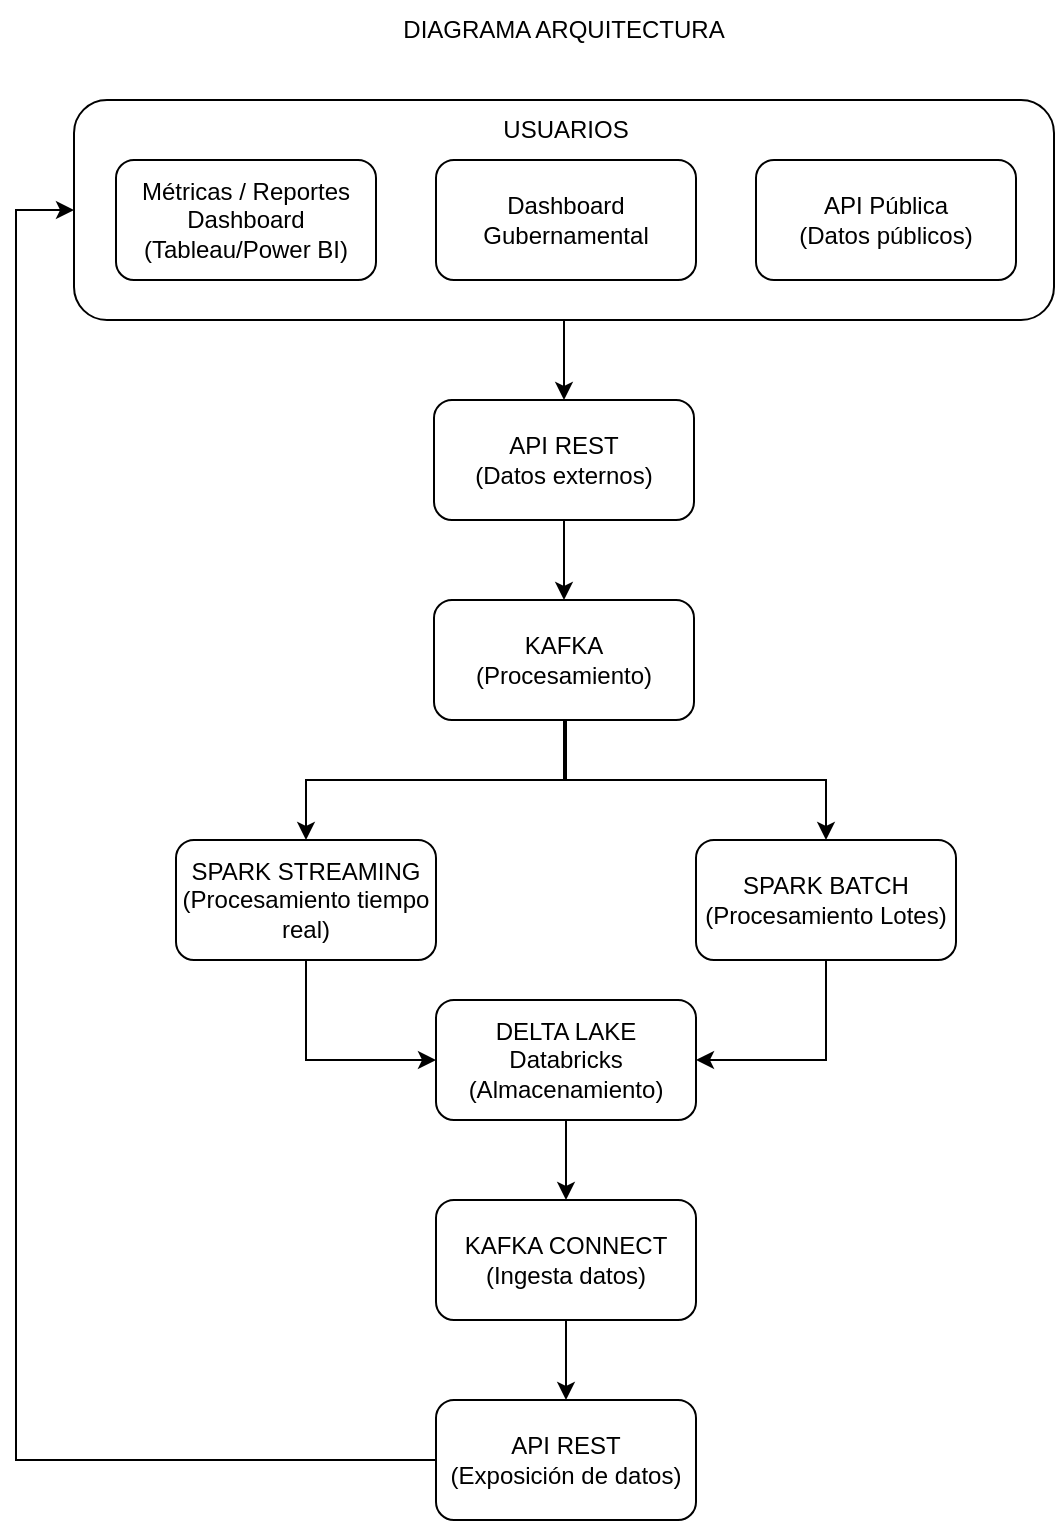 <mxfile version="24.6.4" type="device">
  <diagram name="Página-1" id="2zJY32k2ogWp5r39hOMj">
    <mxGraphModel dx="1114" dy="622" grid="1" gridSize="10" guides="1" tooltips="1" connect="1" arrows="1" fold="1" page="1" pageScale="1" pageWidth="827" pageHeight="1169" math="0" shadow="0">
      <root>
        <mxCell id="0" />
        <mxCell id="1" parent="0" />
        <mxCell id="yZmSUoEyAUrRw3SVILEg-34" style="edgeStyle=orthogonalEdgeStyle;rounded=0;orthogonalLoop=1;jettySize=auto;html=1;entryX=0.5;entryY=0;entryDx=0;entryDy=0;" edge="1" parent="1" source="yZmSUoEyAUrRw3SVILEg-32" target="yZmSUoEyAUrRw3SVILEg-1">
          <mxGeometry relative="1" as="geometry" />
        </mxCell>
        <mxCell id="yZmSUoEyAUrRw3SVILEg-32" value="" style="rounded=1;whiteSpace=wrap;html=1;" vertex="1" parent="1">
          <mxGeometry x="169" y="70" width="490" height="110" as="geometry" />
        </mxCell>
        <mxCell id="yZmSUoEyAUrRw3SVILEg-35" style="edgeStyle=orthogonalEdgeStyle;rounded=0;orthogonalLoop=1;jettySize=auto;html=1;" edge="1" parent="1" source="yZmSUoEyAUrRw3SVILEg-1" target="yZmSUoEyAUrRw3SVILEg-19">
          <mxGeometry relative="1" as="geometry" />
        </mxCell>
        <mxCell id="yZmSUoEyAUrRw3SVILEg-1" value="API REST&lt;div&gt;(Datos externos)&lt;/div&gt;" style="rounded=1;whiteSpace=wrap;html=1;" vertex="1" parent="1">
          <mxGeometry x="349" y="220" width="130" height="60" as="geometry" />
        </mxCell>
        <mxCell id="yZmSUoEyAUrRw3SVILEg-7" value="" style="edgeStyle=orthogonalEdgeStyle;rounded=0;orthogonalLoop=1;jettySize=auto;html=1;entryX=0;entryY=0.5;entryDx=0;entryDy=0;" edge="1" parent="1" source="yZmSUoEyAUrRw3SVILEg-4" target="yZmSUoEyAUrRw3SVILEg-6">
          <mxGeometry relative="1" as="geometry" />
        </mxCell>
        <mxCell id="yZmSUoEyAUrRw3SVILEg-4" value="SPARK STREAMING&lt;div&gt;(Procesamiento tiempo real)&lt;/div&gt;" style="rounded=1;whiteSpace=wrap;html=1;" vertex="1" parent="1">
          <mxGeometry x="220" y="440" width="130" height="60" as="geometry" />
        </mxCell>
        <mxCell id="yZmSUoEyAUrRw3SVILEg-27" style="edgeStyle=orthogonalEdgeStyle;rounded=0;orthogonalLoop=1;jettySize=auto;html=1;entryX=0.5;entryY=0;entryDx=0;entryDy=0;" edge="1" parent="1" source="yZmSUoEyAUrRw3SVILEg-6" target="yZmSUoEyAUrRw3SVILEg-26">
          <mxGeometry relative="1" as="geometry" />
        </mxCell>
        <mxCell id="yZmSUoEyAUrRw3SVILEg-6" value="DELTA LAKE&lt;div&gt;Databricks&lt;br&gt;&lt;div&gt;(Almacenamiento)&lt;/div&gt;&lt;/div&gt;" style="rounded=1;whiteSpace=wrap;html=1;" vertex="1" parent="1">
          <mxGeometry x="350" y="520" width="130" height="60" as="geometry" />
        </mxCell>
        <mxCell id="yZmSUoEyAUrRw3SVILEg-36" style="edgeStyle=orthogonalEdgeStyle;rounded=0;orthogonalLoop=1;jettySize=auto;html=1;entryX=0;entryY=0.5;entryDx=0;entryDy=0;exitX=0;exitY=0.5;exitDx=0;exitDy=0;" edge="1" parent="1" source="yZmSUoEyAUrRw3SVILEg-12" target="yZmSUoEyAUrRw3SVILEg-32">
          <mxGeometry relative="1" as="geometry">
            <Array as="points">
              <mxPoint x="140" y="750" />
              <mxPoint x="140" y="125" />
            </Array>
          </mxGeometry>
        </mxCell>
        <mxCell id="yZmSUoEyAUrRw3SVILEg-12" value="API REST&lt;div&gt;(Exposición de datos)&lt;/div&gt;" style="rounded=1;whiteSpace=wrap;html=1;" vertex="1" parent="1">
          <mxGeometry x="350" y="720" width="130" height="60" as="geometry" />
        </mxCell>
        <mxCell id="yZmSUoEyAUrRw3SVILEg-14" value="DIAGRAMA ARQUITECTURA" style="text;html=1;align=center;verticalAlign=middle;whiteSpace=wrap;rounded=0;" vertex="1" parent="1">
          <mxGeometry x="314" y="20" width="200" height="30" as="geometry" />
        </mxCell>
        <mxCell id="yZmSUoEyAUrRw3SVILEg-15" value="&lt;div&gt;Métricas / Reportes&lt;/div&gt;&lt;div&gt;Dashboard&lt;br&gt;&lt;/div&gt;&lt;div&gt;(Tableau/Power BI)&lt;/div&gt;" style="rounded=1;whiteSpace=wrap;html=1;" vertex="1" parent="1">
          <mxGeometry x="190" y="100" width="130" height="60" as="geometry" />
        </mxCell>
        <mxCell id="yZmSUoEyAUrRw3SVILEg-24" style="edgeStyle=orthogonalEdgeStyle;rounded=0;orthogonalLoop=1;jettySize=auto;html=1;entryX=0.5;entryY=0;entryDx=0;entryDy=0;exitX=0.5;exitY=1;exitDx=0;exitDy=0;" edge="1" parent="1" source="yZmSUoEyAUrRw3SVILEg-19" target="yZmSUoEyAUrRw3SVILEg-21">
          <mxGeometry relative="1" as="geometry">
            <mxPoint x="414" y="400" as="sourcePoint" />
            <Array as="points">
              <mxPoint x="414" y="410" />
              <mxPoint x="545" y="410" />
            </Array>
          </mxGeometry>
        </mxCell>
        <mxCell id="yZmSUoEyAUrRw3SVILEg-25" style="edgeStyle=orthogonalEdgeStyle;rounded=0;orthogonalLoop=1;jettySize=auto;html=1;entryX=0.5;entryY=0;entryDx=0;entryDy=0;" edge="1" parent="1" source="yZmSUoEyAUrRw3SVILEg-19" target="yZmSUoEyAUrRw3SVILEg-4">
          <mxGeometry relative="1" as="geometry">
            <Array as="points">
              <mxPoint x="415" y="410" />
              <mxPoint x="285" y="410" />
            </Array>
          </mxGeometry>
        </mxCell>
        <mxCell id="yZmSUoEyAUrRw3SVILEg-19" value="&lt;div&gt;KAFKA&lt;/div&gt;&lt;div&gt;(Procesamiento)&lt;/div&gt;" style="rounded=1;whiteSpace=wrap;html=1;" vertex="1" parent="1">
          <mxGeometry x="349" y="320" width="130" height="60" as="geometry" />
        </mxCell>
        <mxCell id="yZmSUoEyAUrRw3SVILEg-23" style="edgeStyle=orthogonalEdgeStyle;rounded=0;orthogonalLoop=1;jettySize=auto;html=1;entryX=1;entryY=0.5;entryDx=0;entryDy=0;exitX=0.5;exitY=1;exitDx=0;exitDy=0;" edge="1" parent="1" source="yZmSUoEyAUrRw3SVILEg-21" target="yZmSUoEyAUrRw3SVILEg-6">
          <mxGeometry relative="1" as="geometry" />
        </mxCell>
        <mxCell id="yZmSUoEyAUrRw3SVILEg-21" value="SPARK BATCH&lt;div&gt;(Procesamiento Lotes)&lt;/div&gt;" style="rounded=1;whiteSpace=wrap;html=1;" vertex="1" parent="1">
          <mxGeometry x="480" y="440" width="130" height="60" as="geometry" />
        </mxCell>
        <mxCell id="yZmSUoEyAUrRw3SVILEg-28" style="edgeStyle=orthogonalEdgeStyle;rounded=0;orthogonalLoop=1;jettySize=auto;html=1;" edge="1" parent="1" source="yZmSUoEyAUrRw3SVILEg-26">
          <mxGeometry relative="1" as="geometry">
            <mxPoint x="415" y="720" as="targetPoint" />
          </mxGeometry>
        </mxCell>
        <mxCell id="yZmSUoEyAUrRw3SVILEg-26" value="KAFKA CONNECT&lt;div&gt;(Ingesta datos)&lt;/div&gt;" style="rounded=1;whiteSpace=wrap;html=1;" vertex="1" parent="1">
          <mxGeometry x="350" y="620" width="130" height="60" as="geometry" />
        </mxCell>
        <mxCell id="yZmSUoEyAUrRw3SVILEg-29" value="&lt;div&gt;Dashboard Gubernamental&lt;/div&gt;" style="rounded=1;whiteSpace=wrap;html=1;" vertex="1" parent="1">
          <mxGeometry x="350" y="100" width="130" height="60" as="geometry" />
        </mxCell>
        <mxCell id="yZmSUoEyAUrRw3SVILEg-30" value="&lt;div&gt;API Pública&lt;br&gt;&lt;/div&gt;&lt;div&gt;(Datos públicos)&lt;/div&gt;" style="rounded=1;whiteSpace=wrap;html=1;" vertex="1" parent="1">
          <mxGeometry x="510" y="100" width="130" height="60" as="geometry" />
        </mxCell>
        <mxCell id="yZmSUoEyAUrRw3SVILEg-33" value="USUARIOS" style="text;html=1;align=center;verticalAlign=middle;whiteSpace=wrap;rounded=0;" vertex="1" parent="1">
          <mxGeometry x="385" y="70" width="60" height="30" as="geometry" />
        </mxCell>
      </root>
    </mxGraphModel>
  </diagram>
</mxfile>
